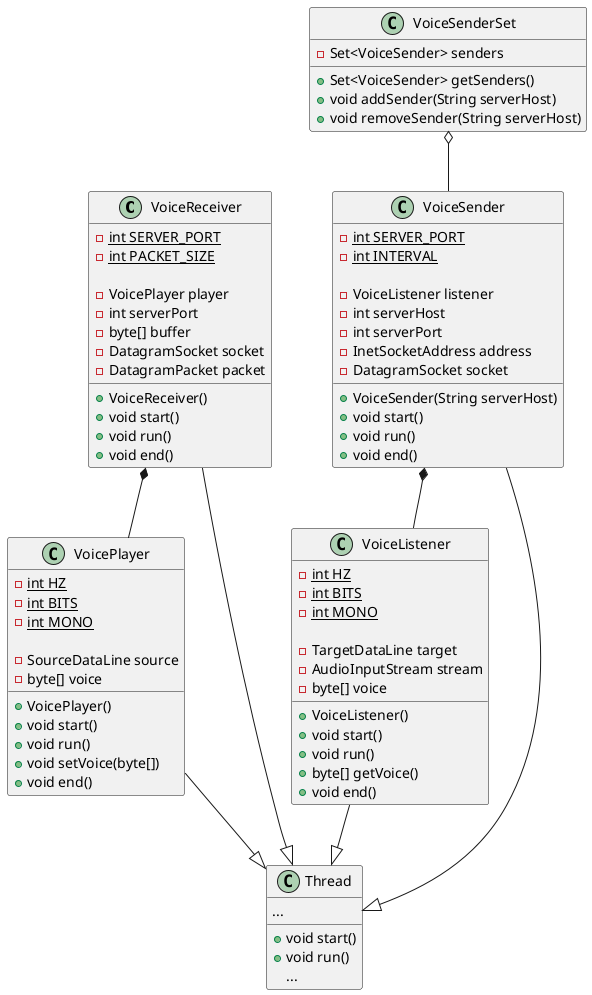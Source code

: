 @startuml

class VoiceReceiver {
    - {static} int SERVER_PORT
    - {static} int PACKET_SIZE

    - VoicePlayer player
    - int serverPort
    - byte[] buffer
    - DatagramSocket socket
    - DatagramPacket packet

    + VoiceReceiver()
    + void start()
    + void run()
    + void end()
}

class VoicePlayer{
    - {static} int HZ
    - {static} int BITS
    - {static} int MONO

    - SourceDataLine source
    - byte[] voice

    + VoicePlayer()
    + void start()
    + void run()
    + void setVoice(byte[])
    + void end()
}

class VoiceSenderSet {
    - Set<VoiceSender> senders

    + Set<VoiceSender> getSenders()
    + void addSender(String serverHost)
    + void removeSender(String serverHost)
}

class VoiceSender {
    - {static} int SERVER_PORT
    - {static} int INTERVAL

    - VoiceListener listener
    - int serverHost
    - int serverPort
    - InetSocketAddress address
    - DatagramSocket socket

    + VoiceSender(String serverHost)
    + void start()
    + void run()
    + void end()
}

class VoiceListener {
    - {static} int HZ
    - {static} int BITS
    - {static} int MONO

    - TargetDataLine target
    - AudioInputStream stream
    - byte[] voice

    + VoiceListener()
    + void start()
    + void run()
    + byte[] getVoice()
    + void end()
}

class Thread {
     ...
     + void start()
     + void run()
     {method} ...
}


VoiceReceiver --|> Thread
VoiceReceiver *-- VoicePlayer
VoicePlayer --|> Thread

VoiceSenderSet o-- VoiceSender
VoiceSender --|> Thread
VoiceSender *-- VoiceListener
VoiceListener --|> Thread

@enduml